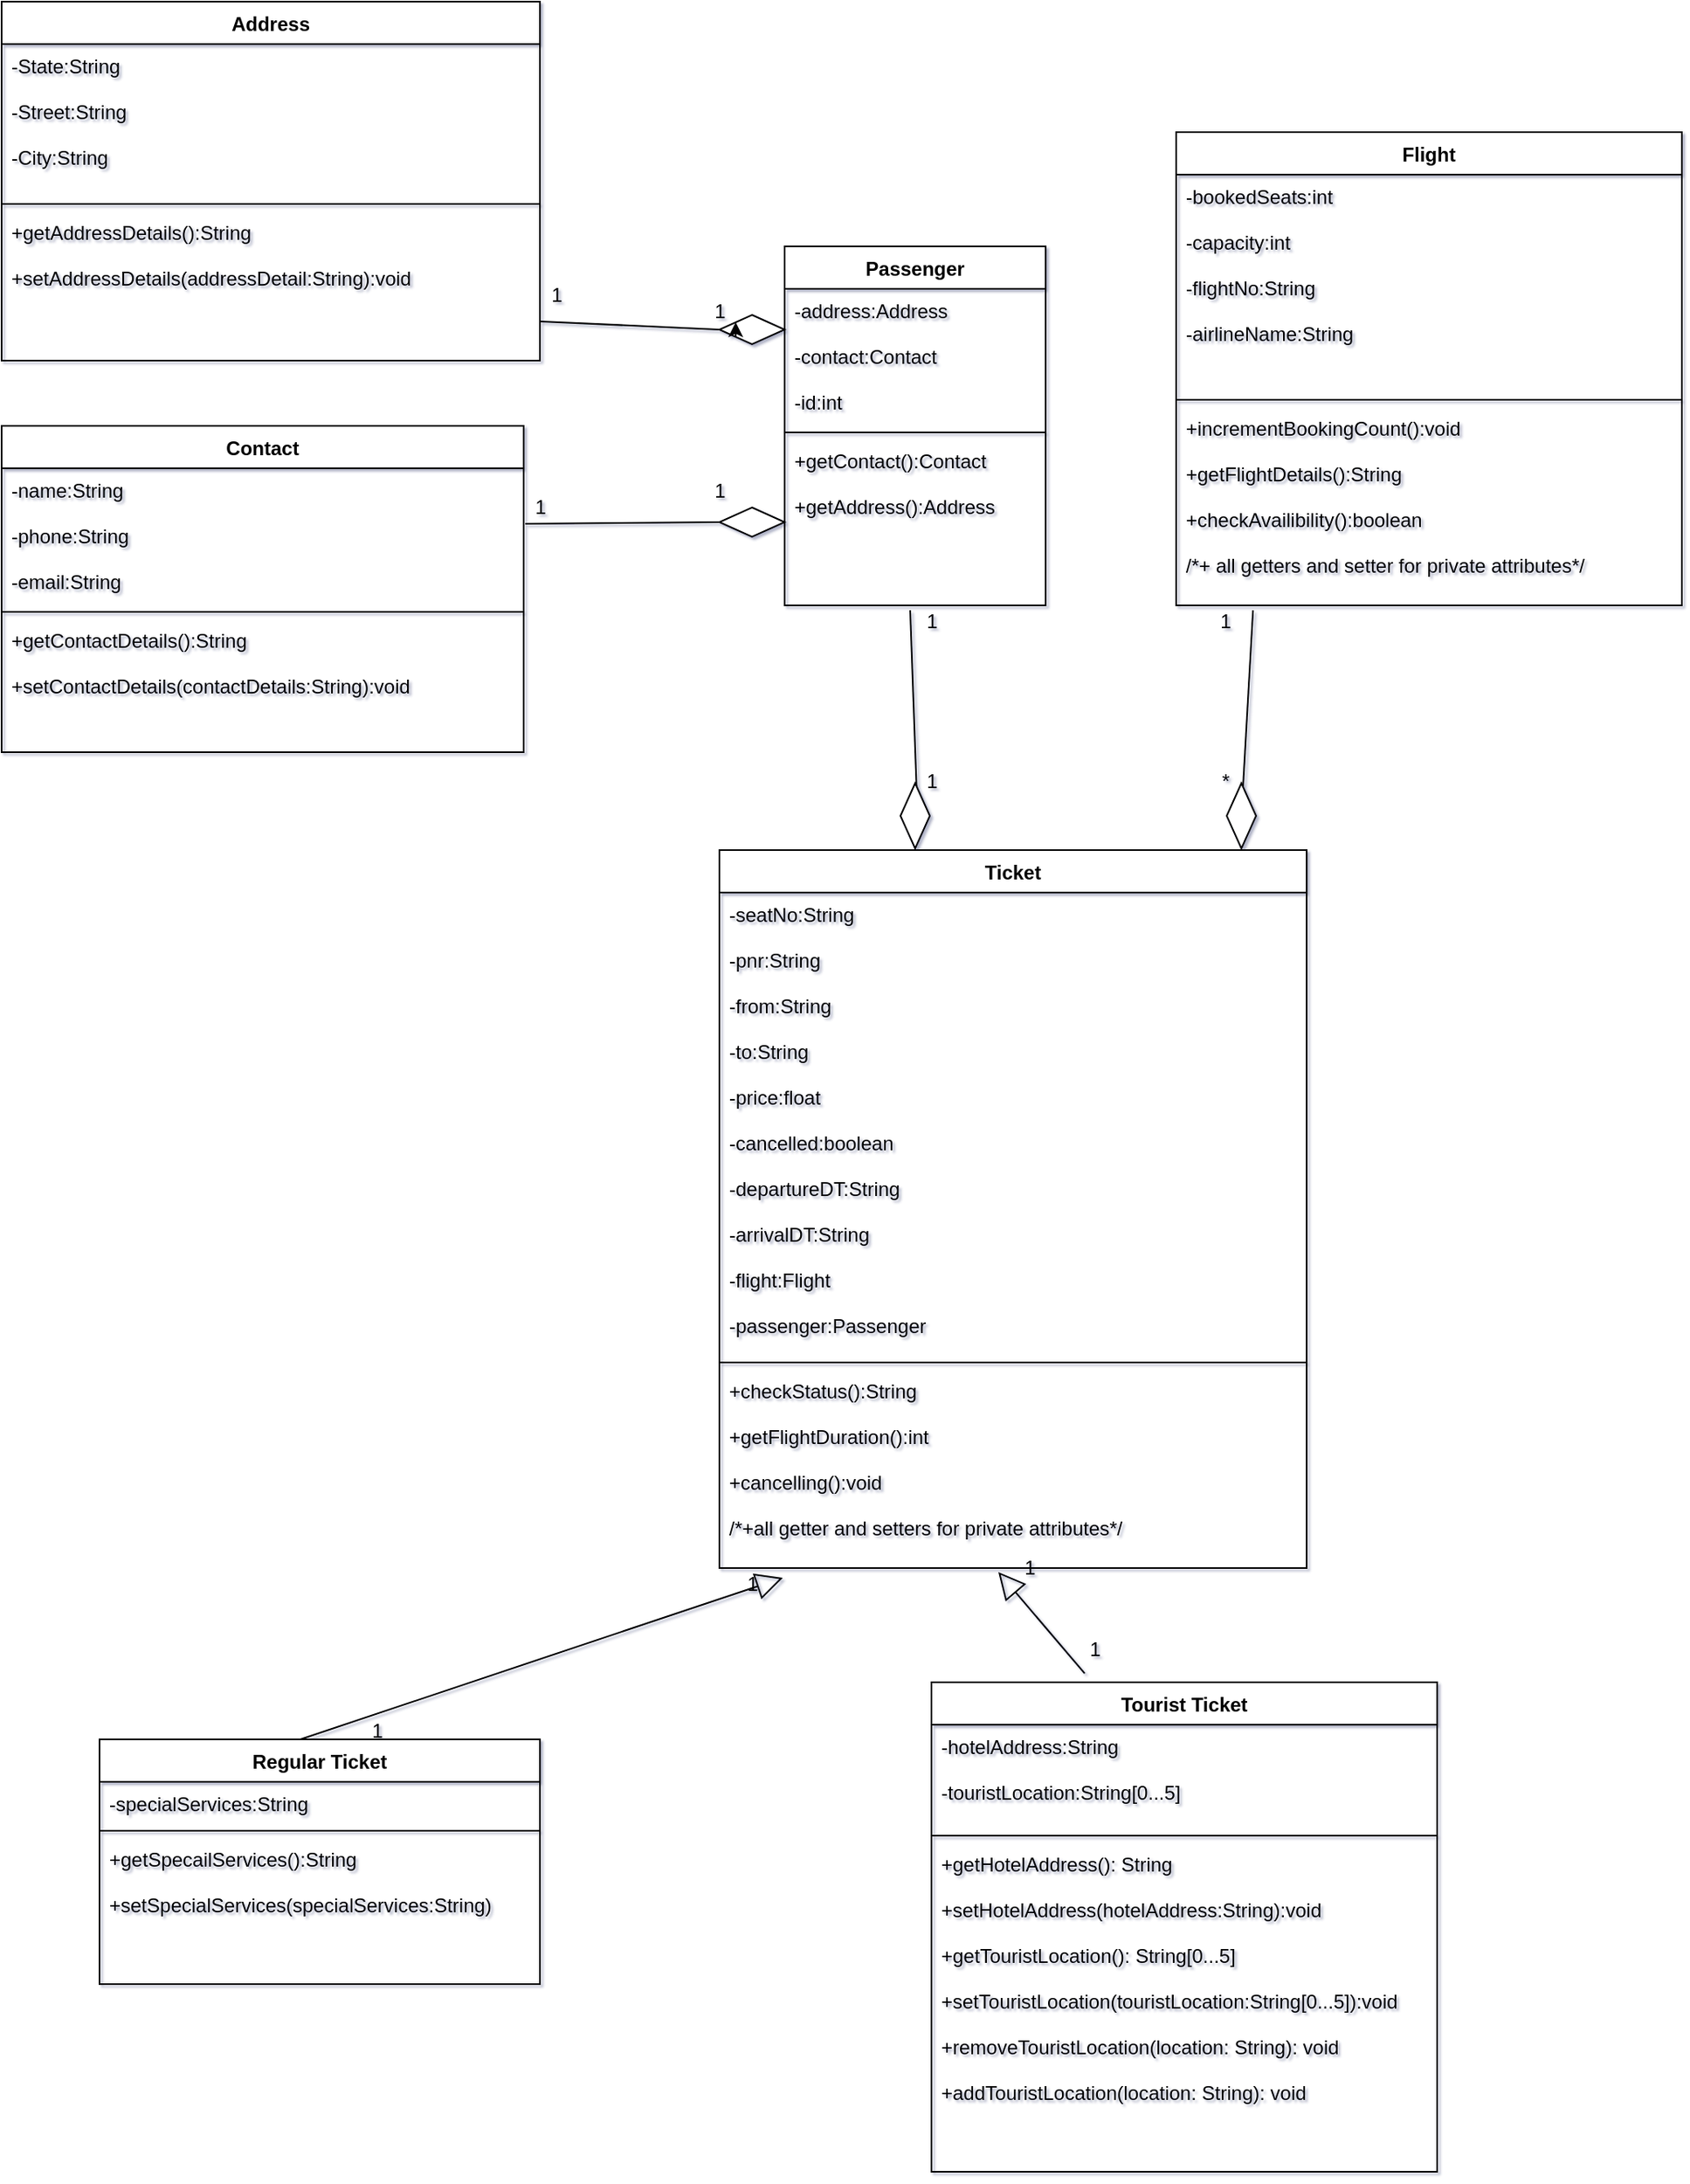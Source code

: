 <mxfile version="14.7.2" type="device"><diagram id="arxkaJhWXQsDe-ZbJD-U" name="Page-1"><mxGraphModel dx="1718" dy="425" grid="1" gridSize="10" guides="1" tooltips="1" connect="0" arrows="1" fold="1" page="1" pageScale="1" pageWidth="850" pageHeight="1100" math="0" shadow="1"><root><mxCell id="0"/><mxCell id="1" parent="0"/><mxCell id="Omf72vto5CVzYAzN_rCn-1" value="Address" style="swimlane;fontStyle=1;align=center;verticalAlign=top;childLayout=stackLayout;horizontal=1;startSize=26;horizontalStack=0;resizeParent=1;resizeParentMax=0;resizeLast=0;collapsible=1;marginBottom=0;" parent="1" vertex="1"><mxGeometry x="-100" y="20" width="330" height="220" as="geometry"/></mxCell><mxCell id="Omf72vto5CVzYAzN_rCn-2" value="-State:String&#10;&#10;-Street:String&#10;&#10;-City:String" style="text;strokeColor=none;fillColor=none;align=left;verticalAlign=top;spacingLeft=4;spacingRight=4;overflow=hidden;rotatable=0;points=[[0,0.5],[1,0.5]];portConstraint=eastwest;" parent="Omf72vto5CVzYAzN_rCn-1" vertex="1"><mxGeometry y="26" width="330" height="94" as="geometry"/></mxCell><mxCell id="Omf72vto5CVzYAzN_rCn-3" value="" style="line;strokeWidth=1;fillColor=none;align=left;verticalAlign=middle;spacingTop=-1;spacingLeft=3;spacingRight=3;rotatable=0;labelPosition=right;points=[];portConstraint=eastwest;" parent="Omf72vto5CVzYAzN_rCn-1" vertex="1"><mxGeometry y="120" width="330" height="8" as="geometry"/></mxCell><mxCell id="Omf72vto5CVzYAzN_rCn-4" value="+getAddressDetails():String&#10;&#10;+setAddressDetails(addressDetail:String):void" style="text;strokeColor=none;fillColor=none;align=left;verticalAlign=top;spacingLeft=4;spacingRight=4;overflow=hidden;rotatable=0;points=[[0,0.5],[1,0.5]];portConstraint=eastwest;" parent="Omf72vto5CVzYAzN_rCn-1" vertex="1"><mxGeometry y="128" width="330" height="92" as="geometry"/></mxCell><mxCell id="Omf72vto5CVzYAzN_rCn-5" value="Passenger" style="swimlane;fontStyle=1;align=center;verticalAlign=top;childLayout=stackLayout;horizontal=1;startSize=26;horizontalStack=0;resizeParent=1;resizeParentMax=0;resizeLast=0;collapsible=1;marginBottom=0;" parent="1" vertex="1"><mxGeometry x="380" y="170" width="160" height="220" as="geometry"/></mxCell><mxCell id="Omf72vto5CVzYAzN_rCn-6" value="-address:Address&#10;&#10;-contact:Contact&#10;&#10;-id:int" style="text;strokeColor=none;fillColor=none;align=left;verticalAlign=top;spacingLeft=4;spacingRight=4;overflow=hidden;rotatable=0;points=[[0,0.5],[1,0.5]];portConstraint=eastwest;" parent="Omf72vto5CVzYAzN_rCn-5" vertex="1"><mxGeometry y="26" width="160" height="84" as="geometry"/></mxCell><mxCell id="Omf72vto5CVzYAzN_rCn-7" value="" style="line;strokeWidth=1;fillColor=none;align=left;verticalAlign=middle;spacingTop=-1;spacingLeft=3;spacingRight=3;rotatable=0;labelPosition=right;points=[];portConstraint=eastwest;" parent="Omf72vto5CVzYAzN_rCn-5" vertex="1"><mxGeometry y="110" width="160" height="8" as="geometry"/></mxCell><mxCell id="Omf72vto5CVzYAzN_rCn-8" value="+getContact():Contact&#10;&#10;+getAddress():Address" style="text;strokeColor=none;fillColor=none;align=left;verticalAlign=top;spacingLeft=4;spacingRight=4;overflow=hidden;rotatable=0;points=[[0,0.5],[1,0.5]];portConstraint=eastwest;" parent="Omf72vto5CVzYAzN_rCn-5" vertex="1"><mxGeometry y="118" width="160" height="102" as="geometry"/></mxCell><mxCell id="Omf72vto5CVzYAzN_rCn-9" value="Contact" style="swimlane;fontStyle=1;align=center;verticalAlign=top;childLayout=stackLayout;horizontal=1;startSize=26;horizontalStack=0;resizeParent=1;resizeParentMax=0;resizeLast=0;collapsible=1;marginBottom=0;" parent="1" vertex="1"><mxGeometry x="-100" y="280" width="320" height="200" as="geometry"/></mxCell><mxCell id="Omf72vto5CVzYAzN_rCn-10" value="-name:String&#10;&#10;-phone:String&#10;&#10;-email:String" style="text;strokeColor=none;fillColor=none;align=left;verticalAlign=top;spacingLeft=4;spacingRight=4;overflow=hidden;rotatable=0;points=[[0,0.5],[1,0.5]];portConstraint=eastwest;" parent="Omf72vto5CVzYAzN_rCn-9" vertex="1"><mxGeometry y="26" width="320" height="84" as="geometry"/></mxCell><mxCell id="Omf72vto5CVzYAzN_rCn-11" value="" style="line;strokeWidth=1;fillColor=none;align=left;verticalAlign=middle;spacingTop=-1;spacingLeft=3;spacingRight=3;rotatable=0;labelPosition=right;points=[];portConstraint=eastwest;" parent="Omf72vto5CVzYAzN_rCn-9" vertex="1"><mxGeometry y="110" width="320" height="8" as="geometry"/></mxCell><mxCell id="Omf72vto5CVzYAzN_rCn-12" value="+getContactDetails():String&#10;&#10;+setContactDetails(contactDetails:String):void" style="text;strokeColor=none;fillColor=none;align=left;verticalAlign=top;spacingLeft=4;spacingRight=4;overflow=hidden;rotatable=0;points=[[0,0.5],[1,0.5]];portConstraint=eastwest;" parent="Omf72vto5CVzYAzN_rCn-9" vertex="1"><mxGeometry y="118" width="320" height="82" as="geometry"/></mxCell><mxCell id="Omf72vto5CVzYAzN_rCn-13" value="Flight" style="swimlane;fontStyle=1;align=center;verticalAlign=top;childLayout=stackLayout;horizontal=1;startSize=26;horizontalStack=0;resizeParent=1;resizeParentMax=0;resizeLast=0;collapsible=1;marginBottom=0;" parent="1" vertex="1"><mxGeometry x="620" y="100" width="310" height="290" as="geometry"/></mxCell><mxCell id="Omf72vto5CVzYAzN_rCn-14" value="-bookedSeats:int&#10;&#10;-capacity:int&#10;&#10;-flightNo:String&#10;&#10;-airlineName:String" style="text;strokeColor=none;fillColor=none;align=left;verticalAlign=top;spacingLeft=4;spacingRight=4;overflow=hidden;rotatable=0;points=[[0,0.5],[1,0.5]];portConstraint=eastwest;" parent="Omf72vto5CVzYAzN_rCn-13" vertex="1"><mxGeometry y="26" width="310" height="134" as="geometry"/></mxCell><mxCell id="Omf72vto5CVzYAzN_rCn-15" value="" style="line;strokeWidth=1;fillColor=none;align=left;verticalAlign=middle;spacingTop=-1;spacingLeft=3;spacingRight=3;rotatable=0;labelPosition=right;points=[];portConstraint=eastwest;" parent="Omf72vto5CVzYAzN_rCn-13" vertex="1"><mxGeometry y="160" width="310" height="8" as="geometry"/></mxCell><mxCell id="Omf72vto5CVzYAzN_rCn-16" value="+incrementBookingCount():void&#10;&#10;+getFlightDetails():String&#10;&#10;+checkAvailibility():boolean&#10;&#10;/*+ all getters and setter for private attributes*/" style="text;strokeColor=none;fillColor=none;align=left;verticalAlign=top;spacingLeft=4;spacingRight=4;overflow=hidden;rotatable=0;points=[[0,0.5],[1,0.5]];portConstraint=eastwest;" parent="Omf72vto5CVzYAzN_rCn-13" vertex="1"><mxGeometry y="168" width="310" height="122" as="geometry"/></mxCell><mxCell id="Omf72vto5CVzYAzN_rCn-17" value="Ticket" style="swimlane;fontStyle=1;align=center;verticalAlign=top;childLayout=stackLayout;horizontal=1;startSize=26;horizontalStack=0;resizeParent=1;resizeParentMax=0;resizeLast=0;collapsible=1;marginBottom=0;" parent="1" vertex="1"><mxGeometry x="340" y="540" width="360" height="440" as="geometry"/></mxCell><mxCell id="Omf72vto5CVzYAzN_rCn-18" value="-seatNo:String&#10;&#10;-pnr:String&#10;&#10;-from:String&#10;&#10;-to:String&#10;&#10;-price:float&#10;&#10;-cancelled:boolean&#10;&#10;-departureDT:String&#10;&#10;-arrivalDT:String&#10;&#10;-flight:Flight&#10;&#10;-passenger:Passenger" style="text;strokeColor=none;fillColor=none;align=left;verticalAlign=top;spacingLeft=4;spacingRight=4;overflow=hidden;rotatable=0;points=[[0,0.5],[1,0.5]];portConstraint=eastwest;" parent="Omf72vto5CVzYAzN_rCn-17" vertex="1"><mxGeometry y="26" width="360" height="284" as="geometry"/></mxCell><mxCell id="Omf72vto5CVzYAzN_rCn-19" value="" style="line;strokeWidth=1;fillColor=none;align=left;verticalAlign=middle;spacingTop=-1;spacingLeft=3;spacingRight=3;rotatable=0;labelPosition=right;points=[];portConstraint=eastwest;" parent="Omf72vto5CVzYAzN_rCn-17" vertex="1"><mxGeometry y="310" width="360" height="8" as="geometry"/></mxCell><mxCell id="Omf72vto5CVzYAzN_rCn-20" value="+checkStatus():String&#10;&#10;+getFlightDuration():int&#10;&#10;+cancelling():void&#10;&#10;/*+all getter and setters for private attributes*/" style="text;strokeColor=none;fillColor=none;align=left;verticalAlign=top;spacingLeft=4;spacingRight=4;overflow=hidden;rotatable=0;points=[[0,0.5],[1,0.5]];portConstraint=eastwest;" parent="Omf72vto5CVzYAzN_rCn-17" vertex="1"><mxGeometry y="318" width="360" height="122" as="geometry"/></mxCell><mxCell id="Omf72vto5CVzYAzN_rCn-21" value="Regular Ticket" style="swimlane;fontStyle=1;align=center;verticalAlign=top;childLayout=stackLayout;horizontal=1;startSize=26;horizontalStack=0;resizeParent=1;resizeParentMax=0;resizeLast=0;collapsible=1;marginBottom=0;" parent="1" vertex="1"><mxGeometry x="-40" y="1085" width="270" height="150" as="geometry"/></mxCell><mxCell id="Omf72vto5CVzYAzN_rCn-22" value="-specialServices:String" style="text;strokeColor=none;fillColor=none;align=left;verticalAlign=top;spacingLeft=4;spacingRight=4;overflow=hidden;rotatable=0;points=[[0,0.5],[1,0.5]];portConstraint=eastwest;" parent="Omf72vto5CVzYAzN_rCn-21" vertex="1"><mxGeometry y="26" width="270" height="26" as="geometry"/></mxCell><mxCell id="Omf72vto5CVzYAzN_rCn-23" value="" style="line;strokeWidth=1;fillColor=none;align=left;verticalAlign=middle;spacingTop=-1;spacingLeft=3;spacingRight=3;rotatable=0;labelPosition=right;points=[];portConstraint=eastwest;" parent="Omf72vto5CVzYAzN_rCn-21" vertex="1"><mxGeometry y="52" width="270" height="8" as="geometry"/></mxCell><mxCell id="Omf72vto5CVzYAzN_rCn-24" value="+getSpecailServices():String&#10;&#10;+setSpecialServices(specialServices:String)" style="text;strokeColor=none;fillColor=none;align=left;verticalAlign=top;spacingLeft=4;spacingRight=4;overflow=hidden;rotatable=0;points=[[0,0.5],[1,0.5]];portConstraint=eastwest;" parent="Omf72vto5CVzYAzN_rCn-21" vertex="1"><mxGeometry y="60" width="270" height="90" as="geometry"/></mxCell><mxCell id="Omf72vto5CVzYAzN_rCn-25" value="Tourist Ticket" style="swimlane;fontStyle=1;align=center;verticalAlign=top;childLayout=stackLayout;horizontal=1;startSize=26;horizontalStack=0;resizeParent=1;resizeParentMax=0;resizeLast=0;collapsible=1;marginBottom=0;" parent="1" vertex="1"><mxGeometry x="470" y="1050" width="310" height="300" as="geometry"/></mxCell><mxCell id="Omf72vto5CVzYAzN_rCn-26" value="-hotelAddress:String&#10;&#10;-touristLocation:String[0...5]" style="text;strokeColor=none;fillColor=none;align=left;verticalAlign=top;spacingLeft=4;spacingRight=4;overflow=hidden;rotatable=0;points=[[0,0.5],[1,0.5]];portConstraint=eastwest;" parent="Omf72vto5CVzYAzN_rCn-25" vertex="1"><mxGeometry y="26" width="310" height="64" as="geometry"/></mxCell><mxCell id="Omf72vto5CVzYAzN_rCn-27" value="" style="line;strokeWidth=1;fillColor=none;align=left;verticalAlign=middle;spacingTop=-1;spacingLeft=3;spacingRight=3;rotatable=0;labelPosition=right;points=[];portConstraint=eastwest;" parent="Omf72vto5CVzYAzN_rCn-25" vertex="1"><mxGeometry y="90" width="310" height="8" as="geometry"/></mxCell><mxCell id="Omf72vto5CVzYAzN_rCn-28" value="+getHotelAddress(): String&#10;&#10;+setHotelAddress(hotelAddress:String):void&#10;&#10;+getTouristLocation(): String[0...5]&#10;&#10;+setTouristLocation(touristLocation:String[0...5]):void&#10;&#10;+removeTouristLocation(location: String): void&#10;&#10;+addTouristLocation(location: String): void" style="text;strokeColor=none;fillColor=none;align=left;verticalAlign=top;spacingLeft=4;spacingRight=4;overflow=hidden;rotatable=0;points=[[0,0.5],[1,0.5]];portConstraint=eastwest;" parent="Omf72vto5CVzYAzN_rCn-25" vertex="1"><mxGeometry y="98" width="310" height="202" as="geometry"/></mxCell><mxCell id="Omf72vto5CVzYAzN_rCn-30" value="" style="endArrow=none;html=1;exitX=1.003;exitY=0.405;exitDx=0;exitDy=0;entryX=0;entryY=0.5;entryDx=0;entryDy=0;exitPerimeter=0;" parent="1" source="Omf72vto5CVzYAzN_rCn-10" target="Omf72vto5CVzYAzN_rCn-35" edge="1"><mxGeometry width="50" height="50" relative="1" as="geometry"><mxPoint x="440" y="310" as="sourcePoint"/><mxPoint x="370" y="330" as="targetPoint"/></mxGeometry></mxCell><mxCell id="Omf72vto5CVzYAzN_rCn-32" value="" style="endArrow=none;html=1;exitX=1;exitY=0.739;exitDx=0;exitDy=0;exitPerimeter=0;entryX=0;entryY=0.5;entryDx=0;entryDy=0;" parent="1" source="Omf72vto5CVzYAzN_rCn-4" target="Omf72vto5CVzYAzN_rCn-34" edge="1"><mxGeometry width="50" height="50" relative="1" as="geometry"><mxPoint x="230.99" y="125.994" as="sourcePoint"/><mxPoint x="352.858" y="216.03" as="targetPoint"/><Array as="points"/></mxGeometry></mxCell><mxCell id="Omf72vto5CVzYAzN_rCn-34" value="" style="rhombus;whiteSpace=wrap;html=1;" parent="1" vertex="1"><mxGeometry x="340" y="212" width="40" height="18" as="geometry"/></mxCell><mxCell id="Omf72vto5CVzYAzN_rCn-35" value="" style="rhombus;whiteSpace=wrap;html=1;" parent="1" vertex="1"><mxGeometry x="340" y="330" width="40" height="18" as="geometry"/></mxCell><mxCell id="Omf72vto5CVzYAzN_rCn-36" style="edgeStyle=orthogonalEdgeStyle;orthogonalLoop=1;jettySize=auto;html=1;exitX=0;exitY=1;exitDx=0;exitDy=0;entryX=0;entryY=0;entryDx=0;entryDy=0;" parent="1" source="Omf72vto5CVzYAzN_rCn-34" target="Omf72vto5CVzYAzN_rCn-34" edge="1"><mxGeometry relative="1" as="geometry"/></mxCell><mxCell id="Omf72vto5CVzYAzN_rCn-37" value="1" style="text;html=1;align=center;verticalAlign=middle;resizable=0;points=[];autosize=1;strokeColor=none;" parent="1" vertex="1"><mxGeometry x="230" y="190" width="20" height="20" as="geometry"/></mxCell><mxCell id="Omf72vto5CVzYAzN_rCn-38" value="1" style="text;html=1;align=center;verticalAlign=middle;resizable=0;points=[];autosize=1;strokeColor=none;" parent="1" vertex="1"><mxGeometry x="330" y="200" width="20" height="20" as="geometry"/></mxCell><mxCell id="Omf72vto5CVzYAzN_rCn-39" value="1" style="text;html=1;align=center;verticalAlign=middle;resizable=0;points=[];autosize=1;strokeColor=none;" parent="1" vertex="1"><mxGeometry x="220" y="320" width="20" height="20" as="geometry"/></mxCell><mxCell id="Omf72vto5CVzYAzN_rCn-41" value="" style="endArrow=none;html=1;entryX=0.481;entryY=1.029;entryDx=0;entryDy=0;entryPerimeter=0;exitX=0.339;exitY=-0.012;exitDx=0;exitDy=0;exitPerimeter=0;" parent="1" source="Omf72vto5CVzYAzN_rCn-17" target="Omf72vto5CVzYAzN_rCn-8" edge="1"><mxGeometry width="50" height="50" relative="1" as="geometry"><mxPoint x="320" y="380" as="sourcePoint"/><mxPoint x="370" y="330" as="targetPoint"/></mxGeometry></mxCell><mxCell id="Omf72vto5CVzYAzN_rCn-42" value="" style="rhombus;whiteSpace=wrap;html=1;rotation=90;" parent="1" vertex="1"><mxGeometry x="440" y="510" width="40" height="18" as="geometry"/></mxCell><mxCell id="Omf72vto5CVzYAzN_rCn-43" value="1" style="text;html=1;align=center;verticalAlign=middle;resizable=0;points=[];autosize=1;strokeColor=none;" parent="1" vertex="1"><mxGeometry x="460" y="390" width="20" height="20" as="geometry"/></mxCell><mxCell id="Omf72vto5CVzYAzN_rCn-44" value="1" style="text;html=1;align=center;verticalAlign=middle;resizable=0;points=[];autosize=1;strokeColor=none;" parent="1" vertex="1"><mxGeometry x="460" y="488" width="20" height="20" as="geometry"/></mxCell><mxCell id="Omf72vto5CVzYAzN_rCn-45" value="" style="endArrow=none;html=1;entryX=0.152;entryY=1.025;entryDx=0;entryDy=0;entryPerimeter=0;startArrow=none;" parent="1" source="Omf72vto5CVzYAzN_rCn-46" target="Omf72vto5CVzYAzN_rCn-16" edge="1"><mxGeometry width="50" height="50" relative="1" as="geometry"><mxPoint x="660" y="530" as="sourcePoint"/><mxPoint x="466.96" y="402.958" as="targetPoint"/></mxGeometry></mxCell><mxCell id="Omf72vto5CVzYAzN_rCn-46" value="" style="rhombus;whiteSpace=wrap;html=1;rotation=90;" parent="1" vertex="1"><mxGeometry x="640" y="510" width="40" height="18" as="geometry"/></mxCell><mxCell id="Omf72vto5CVzYAzN_rCn-48" value="1" style="text;html=1;align=center;verticalAlign=middle;resizable=0;points=[];autosize=1;strokeColor=none;" parent="1" vertex="1"><mxGeometry x="640" y="390" width="20" height="20" as="geometry"/></mxCell><mxCell id="Omf72vto5CVzYAzN_rCn-51" value="*" style="text;html=1;align=center;verticalAlign=middle;resizable=0;points=[];autosize=1;strokeColor=none;" parent="1" vertex="1"><mxGeometry x="640" y="488" width="20" height="20" as="geometry"/></mxCell><mxCell id="Omf72vto5CVzYAzN_rCn-54" value="" style="endArrow=block;endFill=0;html=1;endSize=14;entryX=0.108;entryY=1.049;entryDx=0;entryDy=0;entryPerimeter=0;exitX=0.456;exitY=0;exitDx=0;exitDy=0;exitPerimeter=0;jumpSize=6;" parent="1" source="Omf72vto5CVzYAzN_rCn-21" target="Omf72vto5CVzYAzN_rCn-20" edge="1"><mxGeometry x="0.281" y="-64" width="160" relative="1" as="geometry"><mxPoint x="-122.8" y="1028.02" as="sourcePoint"/><mxPoint x="88" y="926" as="targetPoint"/><mxPoint as="offset"/></mxGeometry></mxCell><mxCell id="Omf72vto5CVzYAzN_rCn-55" value="" style="endArrow=block;endFill=0;html=1;endSize=14;entryX=0.475;entryY=1.02;entryDx=0;entryDy=0;entryPerimeter=0;exitX=0.303;exitY=-0.018;exitDx=0;exitDy=0;exitPerimeter=0;jumpSize=6;" parent="1" source="Omf72vto5CVzYAzN_rCn-25" target="Omf72vto5CVzYAzN_rCn-20" edge="1"><mxGeometry x="0.281" y="-64" width="160" relative="1" as="geometry"><mxPoint x="-112.8" y="1038.02" as="sourcePoint"/><mxPoint x="98" y="936" as="targetPoint"/><mxPoint as="offset"/></mxGeometry></mxCell><mxCell id="Omf72vto5CVzYAzN_rCn-56" value="1" style="text;html=1;align=center;verticalAlign=middle;resizable=0;points=[];autosize=1;strokeColor=none;" parent="1" vertex="1"><mxGeometry x="350" y="980" width="20" height="20" as="geometry"/></mxCell><mxCell id="Omf72vto5CVzYAzN_rCn-57" value="1" style="text;html=1;align=center;verticalAlign=middle;resizable=0;points=[];autosize=1;strokeColor=none;" parent="1" vertex="1"><mxGeometry x="120" y="1070" width="20" height="20" as="geometry"/></mxCell><mxCell id="Omf72vto5CVzYAzN_rCn-58" value="1" style="text;html=1;align=center;verticalAlign=middle;resizable=0;points=[];autosize=1;strokeColor=none;" parent="1" vertex="1"><mxGeometry x="520" y="970" width="20" height="20" as="geometry"/></mxCell><mxCell id="Omf72vto5CVzYAzN_rCn-59" value="1" style="text;html=1;align=center;verticalAlign=middle;resizable=0;points=[];autosize=1;strokeColor=none;" parent="1" vertex="1"><mxGeometry x="560" y="1020" width="20" height="20" as="geometry"/></mxCell><mxCell id="Omf72vto5CVzYAzN_rCn-60" value="1" style="text;html=1;align=center;verticalAlign=middle;resizable=0;points=[];autosize=1;strokeColor=none;" parent="1" vertex="1"><mxGeometry x="330" y="310" width="20" height="20" as="geometry"/></mxCell></root></mxGraphModel></diagram></mxfile>